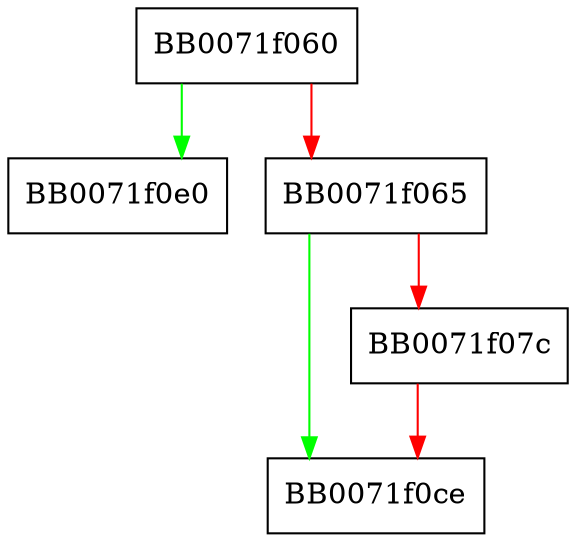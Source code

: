 digraph ndef_suffix_free {
  node [shape="box"];
  graph [splines=ortho];
  BB0071f060 -> BB0071f0e0 [color="green"];
  BB0071f060 -> BB0071f065 [color="red"];
  BB0071f065 -> BB0071f0ce [color="green"];
  BB0071f065 -> BB0071f07c [color="red"];
  BB0071f07c -> BB0071f0ce [color="red"];
}